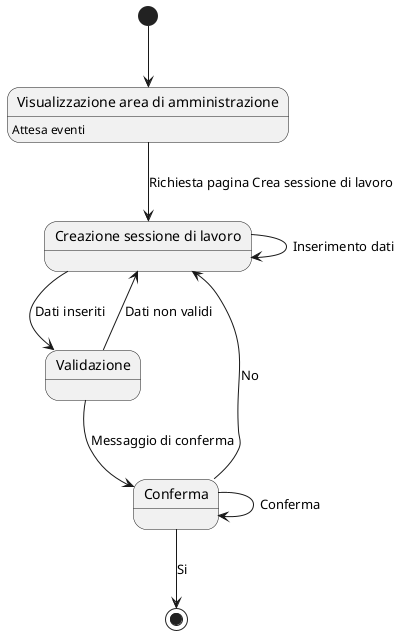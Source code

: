 @startuml
skinparam shadowing false
skinparam monochrome true
state "Visualizzazione area di amministrazione" as s1 : Attesa eventi
state "Creazione sessione di lavoro" as s2
state "Validazione" as s3
state "Conferma" as s4 
[*] --> s1
s1 --> s2 : Richiesta pagina Crea sessione di lavoro
s2 --> s2 : Inserimento dati
s2 --> s3 : Dati inseriti
s3 --> s2 : Dati non validi
s3 --> s4 : Messaggio di conferma
s4 --> s4 : Conferma
s4 --> [*] : Si
s4 --> s2 : No
@enduml

